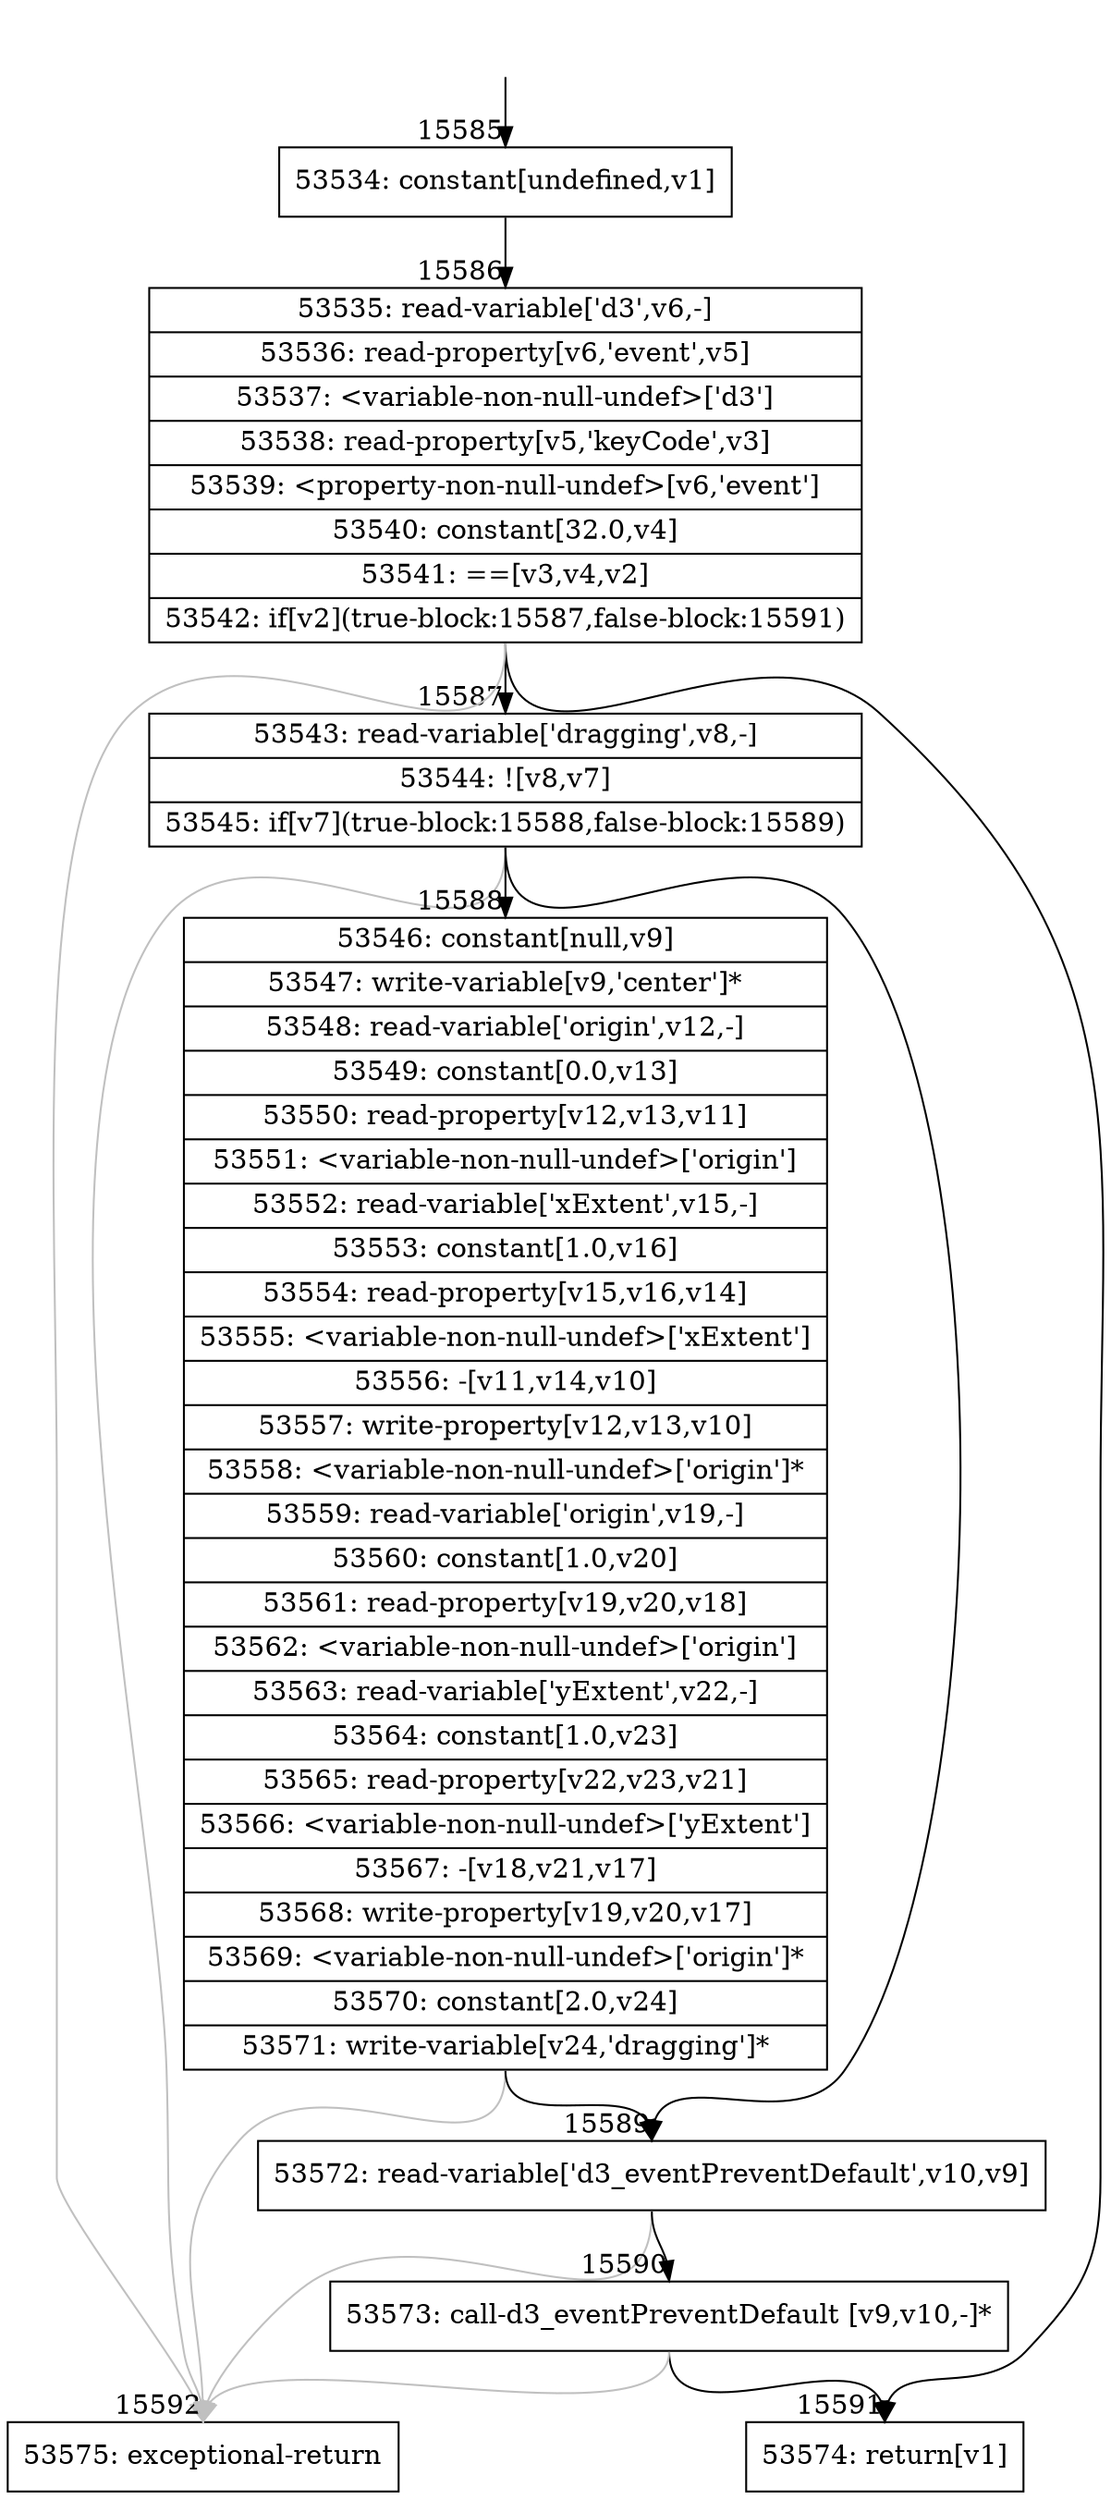 digraph {
rankdir="TD"
BB_entry1448[shape=none,label=""];
BB_entry1448 -> BB15585 [tailport=s, headport=n, headlabel="    15585"]
BB15585 [shape=record label="{53534: constant[undefined,v1]}" ] 
BB15585 -> BB15586 [tailport=s, headport=n, headlabel="      15586"]
BB15586 [shape=record label="{53535: read-variable['d3',v6,-]|53536: read-property[v6,'event',v5]|53537: \<variable-non-null-undef\>['d3']|53538: read-property[v5,'keyCode',v3]|53539: \<property-non-null-undef\>[v6,'event']|53540: constant[32.0,v4]|53541: ==[v3,v4,v2]|53542: if[v2](true-block:15587,false-block:15591)}" ] 
BB15586 -> BB15587 [tailport=s, headport=n, headlabel="      15587"]
BB15586 -> BB15591 [tailport=s, headport=n, headlabel="      15591"]
BB15586 -> BB15592 [tailport=s, headport=n, color=gray, headlabel="      15592"]
BB15587 [shape=record label="{53543: read-variable['dragging',v8,-]|53544: ![v8,v7]|53545: if[v7](true-block:15588,false-block:15589)}" ] 
BB15587 -> BB15588 [tailport=s, headport=n, headlabel="      15588"]
BB15587 -> BB15589 [tailport=s, headport=n, headlabel="      15589"]
BB15587 -> BB15592 [tailport=s, headport=n, color=gray]
BB15588 [shape=record label="{53546: constant[null,v9]|53547: write-variable[v9,'center']*|53548: read-variable['origin',v12,-]|53549: constant[0.0,v13]|53550: read-property[v12,v13,v11]|53551: \<variable-non-null-undef\>['origin']|53552: read-variable['xExtent',v15,-]|53553: constant[1.0,v16]|53554: read-property[v15,v16,v14]|53555: \<variable-non-null-undef\>['xExtent']|53556: -[v11,v14,v10]|53557: write-property[v12,v13,v10]|53558: \<variable-non-null-undef\>['origin']*|53559: read-variable['origin',v19,-]|53560: constant[1.0,v20]|53561: read-property[v19,v20,v18]|53562: \<variable-non-null-undef\>['origin']|53563: read-variable['yExtent',v22,-]|53564: constant[1.0,v23]|53565: read-property[v22,v23,v21]|53566: \<variable-non-null-undef\>['yExtent']|53567: -[v18,v21,v17]|53568: write-property[v19,v20,v17]|53569: \<variable-non-null-undef\>['origin']*|53570: constant[2.0,v24]|53571: write-variable[v24,'dragging']*}" ] 
BB15588 -> BB15589 [tailport=s, headport=n]
BB15588 -> BB15592 [tailport=s, headport=n, color=gray]
BB15589 [shape=record label="{53572: read-variable['d3_eventPreventDefault',v10,v9]}" ] 
BB15589 -> BB15590 [tailport=s, headport=n, headlabel="      15590"]
BB15589 -> BB15592 [tailport=s, headport=n, color=gray]
BB15590 [shape=record label="{53573: call-d3_eventPreventDefault [v9,v10,-]*}" ] 
BB15590 -> BB15591 [tailport=s, headport=n]
BB15590 -> BB15592 [tailport=s, headport=n, color=gray]
BB15591 [shape=record label="{53574: return[v1]}" ] 
BB15592 [shape=record label="{53575: exceptional-return}" ] 
//#$~ 9171
}
